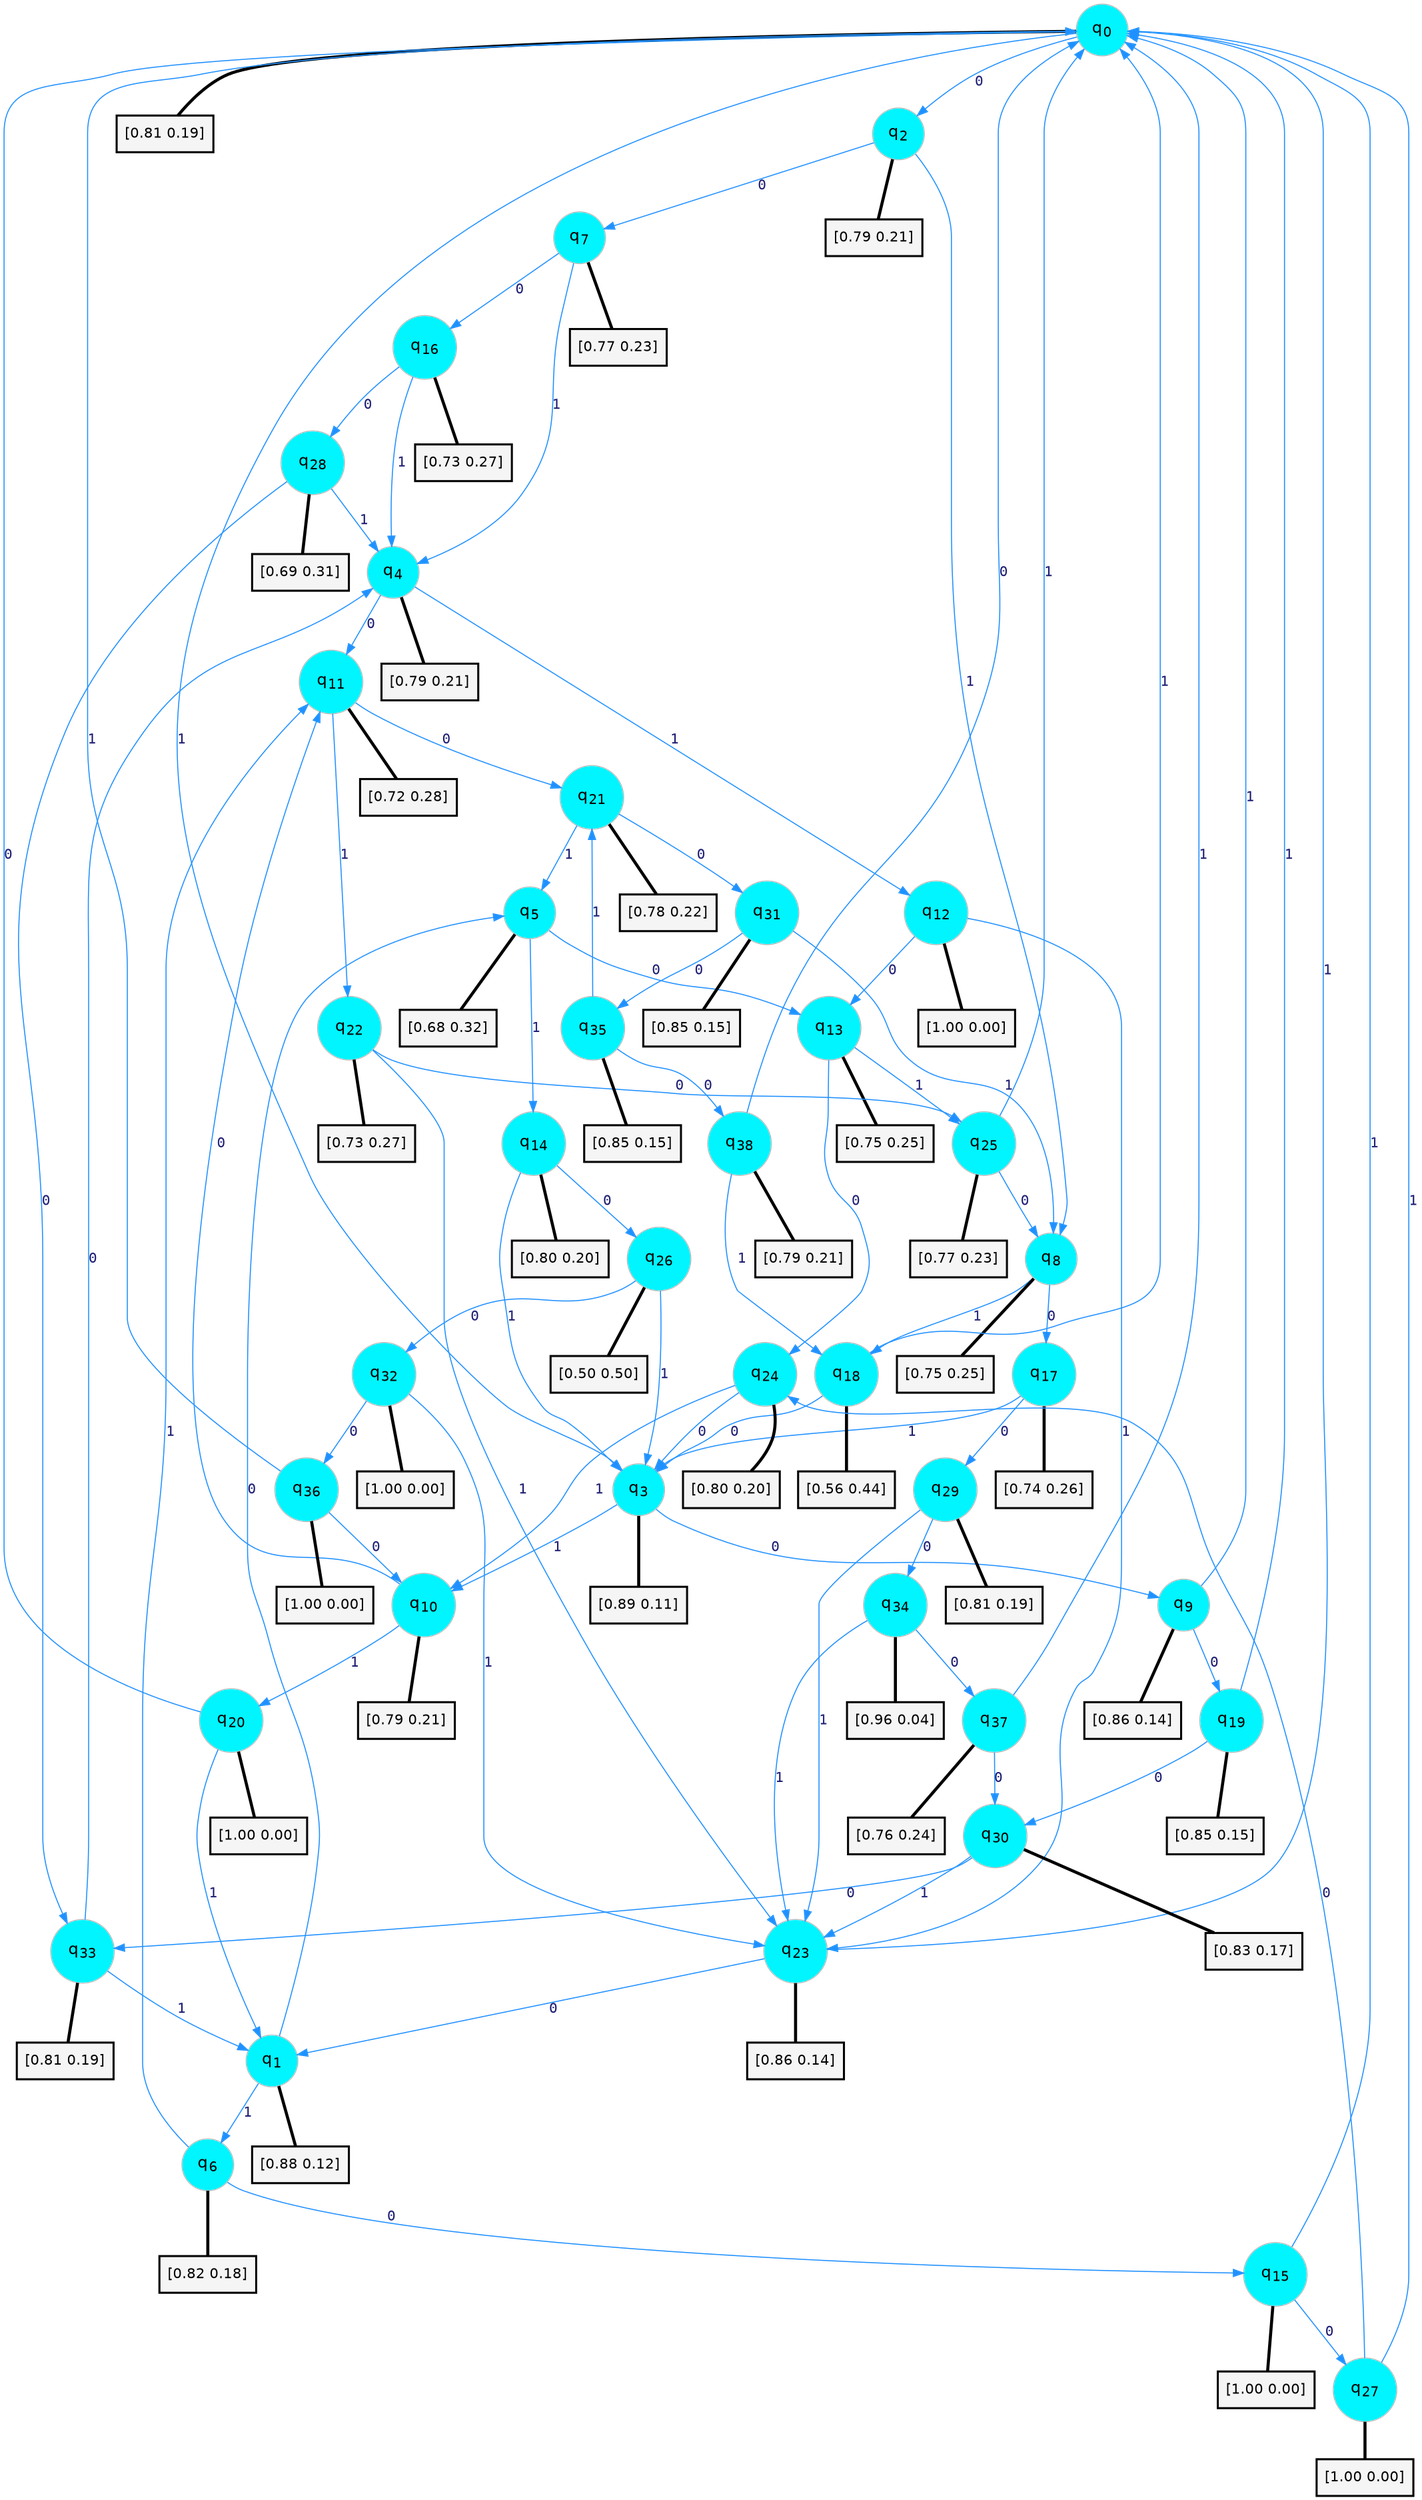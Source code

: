 digraph G {
graph [
bgcolor=transparent, dpi=300, rankdir=TD, size="40,25"];
node [
color=gray, fillcolor=turquoise1, fontcolor=black, fontname=Helvetica, fontsize=16, fontweight=bold, shape=circle, style=filled];
edge [
arrowsize=1, color=dodgerblue1, fontcolor=midnightblue, fontname=courier, fontweight=bold, penwidth=1, style=solid, weight=20];
0[label=<q<SUB>0</SUB>>];
1[label=<q<SUB>1</SUB>>];
2[label=<q<SUB>2</SUB>>];
3[label=<q<SUB>3</SUB>>];
4[label=<q<SUB>4</SUB>>];
5[label=<q<SUB>5</SUB>>];
6[label=<q<SUB>6</SUB>>];
7[label=<q<SUB>7</SUB>>];
8[label=<q<SUB>8</SUB>>];
9[label=<q<SUB>9</SUB>>];
10[label=<q<SUB>10</SUB>>];
11[label=<q<SUB>11</SUB>>];
12[label=<q<SUB>12</SUB>>];
13[label=<q<SUB>13</SUB>>];
14[label=<q<SUB>14</SUB>>];
15[label=<q<SUB>15</SUB>>];
16[label=<q<SUB>16</SUB>>];
17[label=<q<SUB>17</SUB>>];
18[label=<q<SUB>18</SUB>>];
19[label=<q<SUB>19</SUB>>];
20[label=<q<SUB>20</SUB>>];
21[label=<q<SUB>21</SUB>>];
22[label=<q<SUB>22</SUB>>];
23[label=<q<SUB>23</SUB>>];
24[label=<q<SUB>24</SUB>>];
25[label=<q<SUB>25</SUB>>];
26[label=<q<SUB>26</SUB>>];
27[label=<q<SUB>27</SUB>>];
28[label=<q<SUB>28</SUB>>];
29[label=<q<SUB>29</SUB>>];
30[label=<q<SUB>30</SUB>>];
31[label=<q<SUB>31</SUB>>];
32[label=<q<SUB>32</SUB>>];
33[label=<q<SUB>33</SUB>>];
34[label=<q<SUB>34</SUB>>];
35[label=<q<SUB>35</SUB>>];
36[label=<q<SUB>36</SUB>>];
37[label=<q<SUB>37</SUB>>];
38[label=<q<SUB>38</SUB>>];
39[label="[0.81 0.19]", shape=box,fontcolor=black, fontname=Helvetica, fontsize=14, penwidth=2, fillcolor=whitesmoke,color=black];
40[label="[0.88 0.12]", shape=box,fontcolor=black, fontname=Helvetica, fontsize=14, penwidth=2, fillcolor=whitesmoke,color=black];
41[label="[0.79 0.21]", shape=box,fontcolor=black, fontname=Helvetica, fontsize=14, penwidth=2, fillcolor=whitesmoke,color=black];
42[label="[0.89 0.11]", shape=box,fontcolor=black, fontname=Helvetica, fontsize=14, penwidth=2, fillcolor=whitesmoke,color=black];
43[label="[0.79 0.21]", shape=box,fontcolor=black, fontname=Helvetica, fontsize=14, penwidth=2, fillcolor=whitesmoke,color=black];
44[label="[0.68 0.32]", shape=box,fontcolor=black, fontname=Helvetica, fontsize=14, penwidth=2, fillcolor=whitesmoke,color=black];
45[label="[0.82 0.18]", shape=box,fontcolor=black, fontname=Helvetica, fontsize=14, penwidth=2, fillcolor=whitesmoke,color=black];
46[label="[0.77 0.23]", shape=box,fontcolor=black, fontname=Helvetica, fontsize=14, penwidth=2, fillcolor=whitesmoke,color=black];
47[label="[0.75 0.25]", shape=box,fontcolor=black, fontname=Helvetica, fontsize=14, penwidth=2, fillcolor=whitesmoke,color=black];
48[label="[0.86 0.14]", shape=box,fontcolor=black, fontname=Helvetica, fontsize=14, penwidth=2, fillcolor=whitesmoke,color=black];
49[label="[0.79 0.21]", shape=box,fontcolor=black, fontname=Helvetica, fontsize=14, penwidth=2, fillcolor=whitesmoke,color=black];
50[label="[0.72 0.28]", shape=box,fontcolor=black, fontname=Helvetica, fontsize=14, penwidth=2, fillcolor=whitesmoke,color=black];
51[label="[1.00 0.00]", shape=box,fontcolor=black, fontname=Helvetica, fontsize=14, penwidth=2, fillcolor=whitesmoke,color=black];
52[label="[0.75 0.25]", shape=box,fontcolor=black, fontname=Helvetica, fontsize=14, penwidth=2, fillcolor=whitesmoke,color=black];
53[label="[0.80 0.20]", shape=box,fontcolor=black, fontname=Helvetica, fontsize=14, penwidth=2, fillcolor=whitesmoke,color=black];
54[label="[1.00 0.00]", shape=box,fontcolor=black, fontname=Helvetica, fontsize=14, penwidth=2, fillcolor=whitesmoke,color=black];
55[label="[0.73 0.27]", shape=box,fontcolor=black, fontname=Helvetica, fontsize=14, penwidth=2, fillcolor=whitesmoke,color=black];
56[label="[0.74 0.26]", shape=box,fontcolor=black, fontname=Helvetica, fontsize=14, penwidth=2, fillcolor=whitesmoke,color=black];
57[label="[0.56 0.44]", shape=box,fontcolor=black, fontname=Helvetica, fontsize=14, penwidth=2, fillcolor=whitesmoke,color=black];
58[label="[0.85 0.15]", shape=box,fontcolor=black, fontname=Helvetica, fontsize=14, penwidth=2, fillcolor=whitesmoke,color=black];
59[label="[1.00 0.00]", shape=box,fontcolor=black, fontname=Helvetica, fontsize=14, penwidth=2, fillcolor=whitesmoke,color=black];
60[label="[0.78 0.22]", shape=box,fontcolor=black, fontname=Helvetica, fontsize=14, penwidth=2, fillcolor=whitesmoke,color=black];
61[label="[0.73 0.27]", shape=box,fontcolor=black, fontname=Helvetica, fontsize=14, penwidth=2, fillcolor=whitesmoke,color=black];
62[label="[0.86 0.14]", shape=box,fontcolor=black, fontname=Helvetica, fontsize=14, penwidth=2, fillcolor=whitesmoke,color=black];
63[label="[0.80 0.20]", shape=box,fontcolor=black, fontname=Helvetica, fontsize=14, penwidth=2, fillcolor=whitesmoke,color=black];
64[label="[0.77 0.23]", shape=box,fontcolor=black, fontname=Helvetica, fontsize=14, penwidth=2, fillcolor=whitesmoke,color=black];
65[label="[0.50 0.50]", shape=box,fontcolor=black, fontname=Helvetica, fontsize=14, penwidth=2, fillcolor=whitesmoke,color=black];
66[label="[1.00 0.00]", shape=box,fontcolor=black, fontname=Helvetica, fontsize=14, penwidth=2, fillcolor=whitesmoke,color=black];
67[label="[0.69 0.31]", shape=box,fontcolor=black, fontname=Helvetica, fontsize=14, penwidth=2, fillcolor=whitesmoke,color=black];
68[label="[0.81 0.19]", shape=box,fontcolor=black, fontname=Helvetica, fontsize=14, penwidth=2, fillcolor=whitesmoke,color=black];
69[label="[0.83 0.17]", shape=box,fontcolor=black, fontname=Helvetica, fontsize=14, penwidth=2, fillcolor=whitesmoke,color=black];
70[label="[0.85 0.15]", shape=box,fontcolor=black, fontname=Helvetica, fontsize=14, penwidth=2, fillcolor=whitesmoke,color=black];
71[label="[1.00 0.00]", shape=box,fontcolor=black, fontname=Helvetica, fontsize=14, penwidth=2, fillcolor=whitesmoke,color=black];
72[label="[0.81 0.19]", shape=box,fontcolor=black, fontname=Helvetica, fontsize=14, penwidth=2, fillcolor=whitesmoke,color=black];
73[label="[0.96 0.04]", shape=box,fontcolor=black, fontname=Helvetica, fontsize=14, penwidth=2, fillcolor=whitesmoke,color=black];
74[label="[0.85 0.15]", shape=box,fontcolor=black, fontname=Helvetica, fontsize=14, penwidth=2, fillcolor=whitesmoke,color=black];
75[label="[1.00 0.00]", shape=box,fontcolor=black, fontname=Helvetica, fontsize=14, penwidth=2, fillcolor=whitesmoke,color=black];
76[label="[0.76 0.24]", shape=box,fontcolor=black, fontname=Helvetica, fontsize=14, penwidth=2, fillcolor=whitesmoke,color=black];
77[label="[0.79 0.21]", shape=box,fontcolor=black, fontname=Helvetica, fontsize=14, penwidth=2, fillcolor=whitesmoke,color=black];
0->2 [label=0];
0->3 [label=1];
0->39 [arrowhead=none, penwidth=3,color=black];
1->5 [label=0];
1->6 [label=1];
1->40 [arrowhead=none, penwidth=3,color=black];
2->7 [label=0];
2->8 [label=1];
2->41 [arrowhead=none, penwidth=3,color=black];
3->9 [label=0];
3->10 [label=1];
3->42 [arrowhead=none, penwidth=3,color=black];
4->11 [label=0];
4->12 [label=1];
4->43 [arrowhead=none, penwidth=3,color=black];
5->13 [label=0];
5->14 [label=1];
5->44 [arrowhead=none, penwidth=3,color=black];
6->15 [label=0];
6->11 [label=1];
6->45 [arrowhead=none, penwidth=3,color=black];
7->16 [label=0];
7->4 [label=1];
7->46 [arrowhead=none, penwidth=3,color=black];
8->17 [label=0];
8->18 [label=1];
8->47 [arrowhead=none, penwidth=3,color=black];
9->19 [label=0];
9->0 [label=1];
9->48 [arrowhead=none, penwidth=3,color=black];
10->11 [label=0];
10->20 [label=1];
10->49 [arrowhead=none, penwidth=3,color=black];
11->21 [label=0];
11->22 [label=1];
11->50 [arrowhead=none, penwidth=3,color=black];
12->13 [label=0];
12->23 [label=1];
12->51 [arrowhead=none, penwidth=3,color=black];
13->24 [label=0];
13->25 [label=1];
13->52 [arrowhead=none, penwidth=3,color=black];
14->26 [label=0];
14->3 [label=1];
14->53 [arrowhead=none, penwidth=3,color=black];
15->27 [label=0];
15->0 [label=1];
15->54 [arrowhead=none, penwidth=3,color=black];
16->28 [label=0];
16->4 [label=1];
16->55 [arrowhead=none, penwidth=3,color=black];
17->29 [label=0];
17->3 [label=1];
17->56 [arrowhead=none, penwidth=3,color=black];
18->3 [label=0];
18->0 [label=1];
18->57 [arrowhead=none, penwidth=3,color=black];
19->30 [label=0];
19->0 [label=1];
19->58 [arrowhead=none, penwidth=3,color=black];
20->0 [label=0];
20->1 [label=1];
20->59 [arrowhead=none, penwidth=3,color=black];
21->31 [label=0];
21->5 [label=1];
21->60 [arrowhead=none, penwidth=3,color=black];
22->25 [label=0];
22->23 [label=1];
22->61 [arrowhead=none, penwidth=3,color=black];
23->1 [label=0];
23->0 [label=1];
23->62 [arrowhead=none, penwidth=3,color=black];
24->3 [label=0];
24->10 [label=1];
24->63 [arrowhead=none, penwidth=3,color=black];
25->8 [label=0];
25->0 [label=1];
25->64 [arrowhead=none, penwidth=3,color=black];
26->32 [label=0];
26->3 [label=1];
26->65 [arrowhead=none, penwidth=3,color=black];
27->24 [label=0];
27->0 [label=1];
27->66 [arrowhead=none, penwidth=3,color=black];
28->33 [label=0];
28->4 [label=1];
28->67 [arrowhead=none, penwidth=3,color=black];
29->34 [label=0];
29->23 [label=1];
29->68 [arrowhead=none, penwidth=3,color=black];
30->33 [label=0];
30->23 [label=1];
30->69 [arrowhead=none, penwidth=3,color=black];
31->35 [label=0];
31->8 [label=1];
31->70 [arrowhead=none, penwidth=3,color=black];
32->36 [label=0];
32->23 [label=1];
32->71 [arrowhead=none, penwidth=3,color=black];
33->4 [label=0];
33->1 [label=1];
33->72 [arrowhead=none, penwidth=3,color=black];
34->37 [label=0];
34->23 [label=1];
34->73 [arrowhead=none, penwidth=3,color=black];
35->38 [label=0];
35->21 [label=1];
35->74 [arrowhead=none, penwidth=3,color=black];
36->10 [label=0];
36->0 [label=1];
36->75 [arrowhead=none, penwidth=3,color=black];
37->30 [label=0];
37->0 [label=1];
37->76 [arrowhead=none, penwidth=3,color=black];
38->0 [label=0];
38->18 [label=1];
38->77 [arrowhead=none, penwidth=3,color=black];
}
